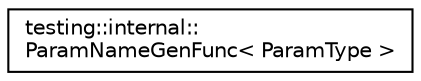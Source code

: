 digraph "类继承关系图"
{
 // LATEX_PDF_SIZE
  edge [fontname="Helvetica",fontsize="10",labelfontname="Helvetica",labelfontsize="10"];
  node [fontname="Helvetica",fontsize="10",shape=record];
  rankdir="LR";
  Node0 [label="testing::internal::\lParamNameGenFunc\< ParamType \>",height=0.2,width=0.4,color="black", fillcolor="white", style="filled",URL="$structtesting_1_1internal_1_1ParamNameGenFunc.html",tooltip=" "];
}
